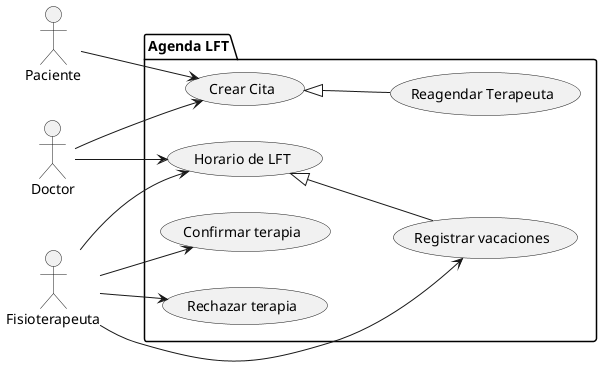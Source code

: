 @startuml
skinparam actoryStyle awesome
left to right direction
actor Fisioterapeuta as f
actor Doctor as d
actor Paciente as p
package "Agenda LFT" {
 usecase "Horario de LFT" as UC1
 usecase "Registrar vacaciones" as UC2
 usecase "Confirmar terapia" as UC3
 usecase "Rechazar terapia" as UC4
 usecase "Crear Cita" as UC5
 usecase "Reagendar Terapeuta" as UC6
}

UC1 <|-- UC2
UC5 <|-- UC6
f --> UC1
f --> UC2
f --> UC3
f --> UC4
d --> UC5
d --> UC1
p --> UC5
@enduml
